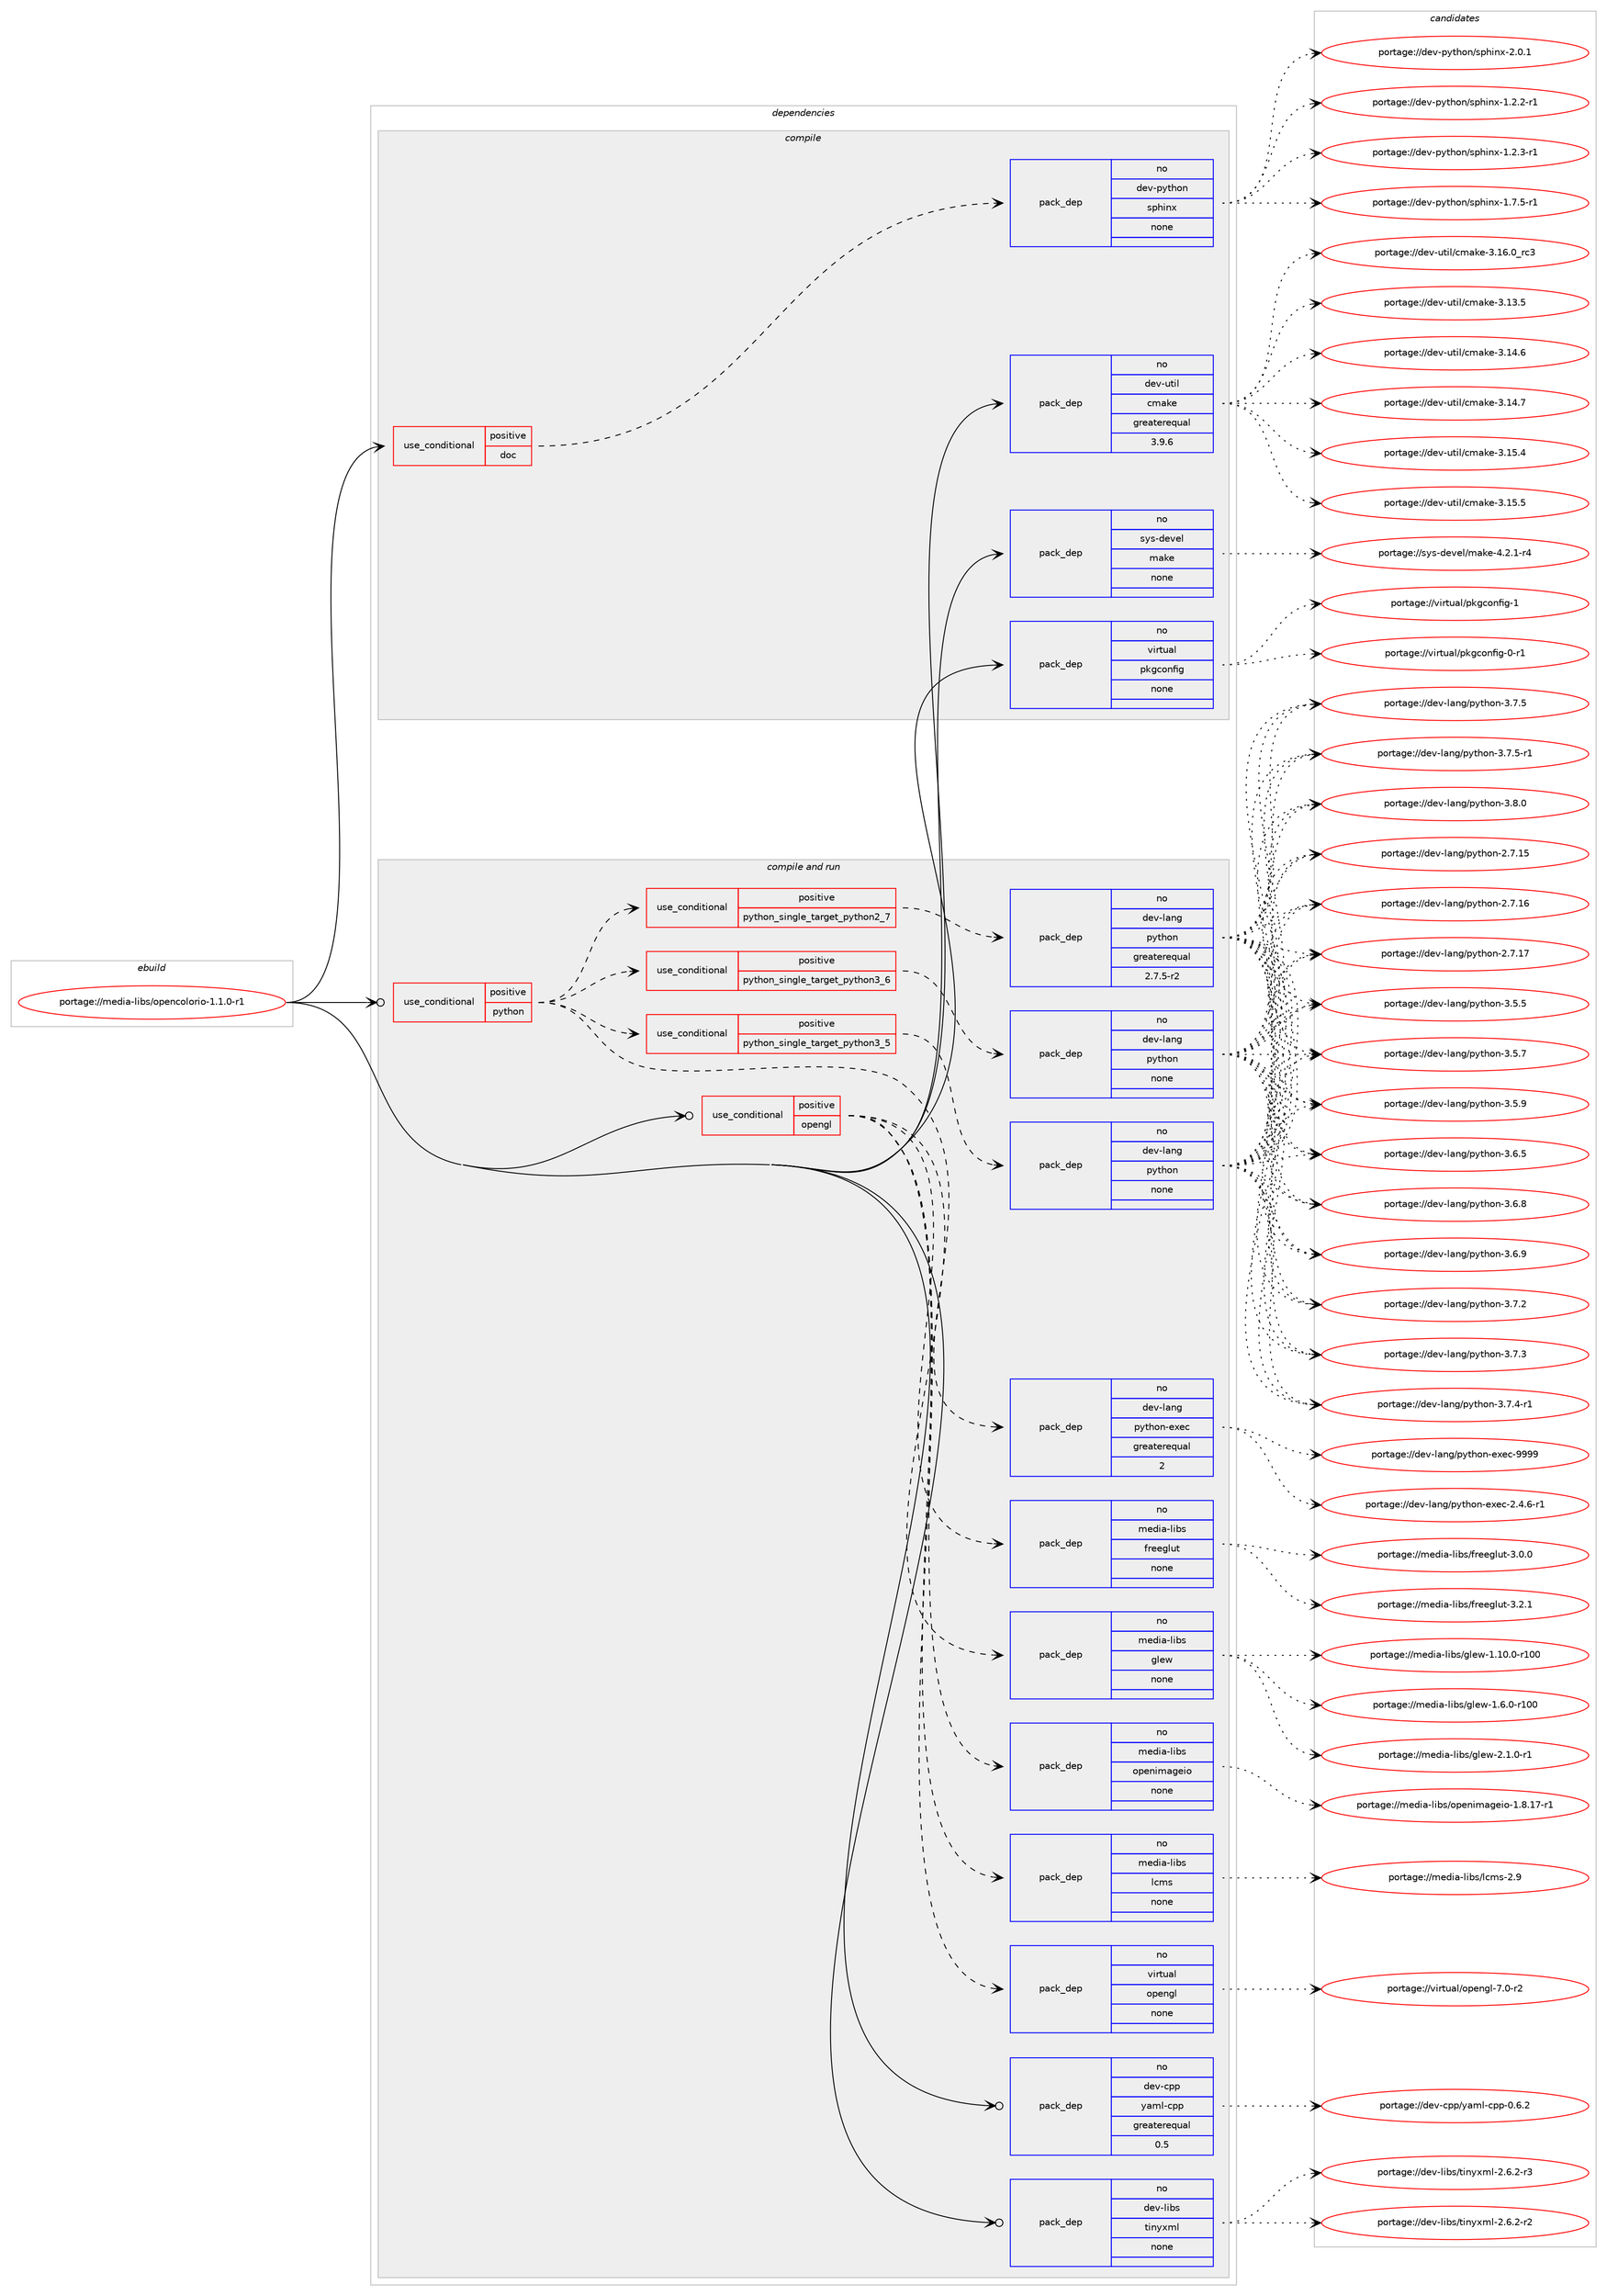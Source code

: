 digraph prolog {

# *************
# Graph options
# *************

newrank=true;
concentrate=true;
compound=true;
graph [rankdir=LR,fontname=Helvetica,fontsize=10,ranksep=1.5];#, ranksep=2.5, nodesep=0.2];
edge  [arrowhead=vee];
node  [fontname=Helvetica,fontsize=10];

# **********
# The ebuild
# **********

subgraph cluster_leftcol {
color=gray;
rank=same;
label=<<i>ebuild</i>>;
id [label="portage://media-libs/opencolorio-1.1.0-r1", color=red, width=4, href="../media-libs/opencolorio-1.1.0-r1.svg"];
}

# ****************
# The dependencies
# ****************

subgraph cluster_midcol {
color=gray;
label=<<i>dependencies</i>>;
subgraph cluster_compile {
fillcolor="#eeeeee";
style=filled;
label=<<i>compile</i>>;
subgraph cond80818 {
dependency323309 [label=<<TABLE BORDER="0" CELLBORDER="1" CELLSPACING="0" CELLPADDING="4"><TR><TD ROWSPAN="3" CELLPADDING="10">use_conditional</TD></TR><TR><TD>positive</TD></TR><TR><TD>doc</TD></TR></TABLE>>, shape=none, color=red];
subgraph pack237187 {
dependency323310 [label=<<TABLE BORDER="0" CELLBORDER="1" CELLSPACING="0" CELLPADDING="4" WIDTH="220"><TR><TD ROWSPAN="6" CELLPADDING="30">pack_dep</TD></TR><TR><TD WIDTH="110">no</TD></TR><TR><TD>dev-python</TD></TR><TR><TD>sphinx</TD></TR><TR><TD>none</TD></TR><TR><TD></TD></TR></TABLE>>, shape=none, color=blue];
}
dependency323309:e -> dependency323310:w [weight=20,style="dashed",arrowhead="vee"];
}
id:e -> dependency323309:w [weight=20,style="solid",arrowhead="vee"];
subgraph pack237188 {
dependency323311 [label=<<TABLE BORDER="0" CELLBORDER="1" CELLSPACING="0" CELLPADDING="4" WIDTH="220"><TR><TD ROWSPAN="6" CELLPADDING="30">pack_dep</TD></TR><TR><TD WIDTH="110">no</TD></TR><TR><TD>dev-util</TD></TR><TR><TD>cmake</TD></TR><TR><TD>greaterequal</TD></TR><TR><TD>3.9.6</TD></TR></TABLE>>, shape=none, color=blue];
}
id:e -> dependency323311:w [weight=20,style="solid",arrowhead="vee"];
subgraph pack237189 {
dependency323312 [label=<<TABLE BORDER="0" CELLBORDER="1" CELLSPACING="0" CELLPADDING="4" WIDTH="220"><TR><TD ROWSPAN="6" CELLPADDING="30">pack_dep</TD></TR><TR><TD WIDTH="110">no</TD></TR><TR><TD>sys-devel</TD></TR><TR><TD>make</TD></TR><TR><TD>none</TD></TR><TR><TD></TD></TR></TABLE>>, shape=none, color=blue];
}
id:e -> dependency323312:w [weight=20,style="solid",arrowhead="vee"];
subgraph pack237190 {
dependency323313 [label=<<TABLE BORDER="0" CELLBORDER="1" CELLSPACING="0" CELLPADDING="4" WIDTH="220"><TR><TD ROWSPAN="6" CELLPADDING="30">pack_dep</TD></TR><TR><TD WIDTH="110">no</TD></TR><TR><TD>virtual</TD></TR><TR><TD>pkgconfig</TD></TR><TR><TD>none</TD></TR><TR><TD></TD></TR></TABLE>>, shape=none, color=blue];
}
id:e -> dependency323313:w [weight=20,style="solid",arrowhead="vee"];
}
subgraph cluster_compileandrun {
fillcolor="#eeeeee";
style=filled;
label=<<i>compile and run</i>>;
subgraph cond80819 {
dependency323314 [label=<<TABLE BORDER="0" CELLBORDER="1" CELLSPACING="0" CELLPADDING="4"><TR><TD ROWSPAN="3" CELLPADDING="10">use_conditional</TD></TR><TR><TD>positive</TD></TR><TR><TD>opengl</TD></TR></TABLE>>, shape=none, color=red];
subgraph pack237191 {
dependency323315 [label=<<TABLE BORDER="0" CELLBORDER="1" CELLSPACING="0" CELLPADDING="4" WIDTH="220"><TR><TD ROWSPAN="6" CELLPADDING="30">pack_dep</TD></TR><TR><TD WIDTH="110">no</TD></TR><TR><TD>media-libs</TD></TR><TR><TD>lcms</TD></TR><TR><TD>none</TD></TR><TR><TD></TD></TR></TABLE>>, shape=none, color=blue];
}
dependency323314:e -> dependency323315:w [weight=20,style="dashed",arrowhead="vee"];
subgraph pack237192 {
dependency323316 [label=<<TABLE BORDER="0" CELLBORDER="1" CELLSPACING="0" CELLPADDING="4" WIDTH="220"><TR><TD ROWSPAN="6" CELLPADDING="30">pack_dep</TD></TR><TR><TD WIDTH="110">no</TD></TR><TR><TD>media-libs</TD></TR><TR><TD>openimageio</TD></TR><TR><TD>none</TD></TR><TR><TD></TD></TR></TABLE>>, shape=none, color=blue];
}
dependency323314:e -> dependency323316:w [weight=20,style="dashed",arrowhead="vee"];
subgraph pack237193 {
dependency323317 [label=<<TABLE BORDER="0" CELLBORDER="1" CELLSPACING="0" CELLPADDING="4" WIDTH="220"><TR><TD ROWSPAN="6" CELLPADDING="30">pack_dep</TD></TR><TR><TD WIDTH="110">no</TD></TR><TR><TD>media-libs</TD></TR><TR><TD>glew</TD></TR><TR><TD>none</TD></TR><TR><TD></TD></TR></TABLE>>, shape=none, color=blue];
}
dependency323314:e -> dependency323317:w [weight=20,style="dashed",arrowhead="vee"];
subgraph pack237194 {
dependency323318 [label=<<TABLE BORDER="0" CELLBORDER="1" CELLSPACING="0" CELLPADDING="4" WIDTH="220"><TR><TD ROWSPAN="6" CELLPADDING="30">pack_dep</TD></TR><TR><TD WIDTH="110">no</TD></TR><TR><TD>media-libs</TD></TR><TR><TD>freeglut</TD></TR><TR><TD>none</TD></TR><TR><TD></TD></TR></TABLE>>, shape=none, color=blue];
}
dependency323314:e -> dependency323318:w [weight=20,style="dashed",arrowhead="vee"];
subgraph pack237195 {
dependency323319 [label=<<TABLE BORDER="0" CELLBORDER="1" CELLSPACING="0" CELLPADDING="4" WIDTH="220"><TR><TD ROWSPAN="6" CELLPADDING="30">pack_dep</TD></TR><TR><TD WIDTH="110">no</TD></TR><TR><TD>virtual</TD></TR><TR><TD>opengl</TD></TR><TR><TD>none</TD></TR><TR><TD></TD></TR></TABLE>>, shape=none, color=blue];
}
dependency323314:e -> dependency323319:w [weight=20,style="dashed",arrowhead="vee"];
}
id:e -> dependency323314:w [weight=20,style="solid",arrowhead="odotvee"];
subgraph cond80820 {
dependency323320 [label=<<TABLE BORDER="0" CELLBORDER="1" CELLSPACING="0" CELLPADDING="4"><TR><TD ROWSPAN="3" CELLPADDING="10">use_conditional</TD></TR><TR><TD>positive</TD></TR><TR><TD>python</TD></TR></TABLE>>, shape=none, color=red];
subgraph cond80821 {
dependency323321 [label=<<TABLE BORDER="0" CELLBORDER="1" CELLSPACING="0" CELLPADDING="4"><TR><TD ROWSPAN="3" CELLPADDING="10">use_conditional</TD></TR><TR><TD>positive</TD></TR><TR><TD>python_single_target_python2_7</TD></TR></TABLE>>, shape=none, color=red];
subgraph pack237196 {
dependency323322 [label=<<TABLE BORDER="0" CELLBORDER="1" CELLSPACING="0" CELLPADDING="4" WIDTH="220"><TR><TD ROWSPAN="6" CELLPADDING="30">pack_dep</TD></TR><TR><TD WIDTH="110">no</TD></TR><TR><TD>dev-lang</TD></TR><TR><TD>python</TD></TR><TR><TD>greaterequal</TD></TR><TR><TD>2.7.5-r2</TD></TR></TABLE>>, shape=none, color=blue];
}
dependency323321:e -> dependency323322:w [weight=20,style="dashed",arrowhead="vee"];
}
dependency323320:e -> dependency323321:w [weight=20,style="dashed",arrowhead="vee"];
subgraph cond80822 {
dependency323323 [label=<<TABLE BORDER="0" CELLBORDER="1" CELLSPACING="0" CELLPADDING="4"><TR><TD ROWSPAN="3" CELLPADDING="10">use_conditional</TD></TR><TR><TD>positive</TD></TR><TR><TD>python_single_target_python3_5</TD></TR></TABLE>>, shape=none, color=red];
subgraph pack237197 {
dependency323324 [label=<<TABLE BORDER="0" CELLBORDER="1" CELLSPACING="0" CELLPADDING="4" WIDTH="220"><TR><TD ROWSPAN="6" CELLPADDING="30">pack_dep</TD></TR><TR><TD WIDTH="110">no</TD></TR><TR><TD>dev-lang</TD></TR><TR><TD>python</TD></TR><TR><TD>none</TD></TR><TR><TD></TD></TR></TABLE>>, shape=none, color=blue];
}
dependency323323:e -> dependency323324:w [weight=20,style="dashed",arrowhead="vee"];
}
dependency323320:e -> dependency323323:w [weight=20,style="dashed",arrowhead="vee"];
subgraph cond80823 {
dependency323325 [label=<<TABLE BORDER="0" CELLBORDER="1" CELLSPACING="0" CELLPADDING="4"><TR><TD ROWSPAN="3" CELLPADDING="10">use_conditional</TD></TR><TR><TD>positive</TD></TR><TR><TD>python_single_target_python3_6</TD></TR></TABLE>>, shape=none, color=red];
subgraph pack237198 {
dependency323326 [label=<<TABLE BORDER="0" CELLBORDER="1" CELLSPACING="0" CELLPADDING="4" WIDTH="220"><TR><TD ROWSPAN="6" CELLPADDING="30">pack_dep</TD></TR><TR><TD WIDTH="110">no</TD></TR><TR><TD>dev-lang</TD></TR><TR><TD>python</TD></TR><TR><TD>none</TD></TR><TR><TD></TD></TR></TABLE>>, shape=none, color=blue];
}
dependency323325:e -> dependency323326:w [weight=20,style="dashed",arrowhead="vee"];
}
dependency323320:e -> dependency323325:w [weight=20,style="dashed",arrowhead="vee"];
subgraph pack237199 {
dependency323327 [label=<<TABLE BORDER="0" CELLBORDER="1" CELLSPACING="0" CELLPADDING="4" WIDTH="220"><TR><TD ROWSPAN="6" CELLPADDING="30">pack_dep</TD></TR><TR><TD WIDTH="110">no</TD></TR><TR><TD>dev-lang</TD></TR><TR><TD>python-exec</TD></TR><TR><TD>greaterequal</TD></TR><TR><TD>2</TD></TR></TABLE>>, shape=none, color=blue];
}
dependency323320:e -> dependency323327:w [weight=20,style="dashed",arrowhead="vee"];
}
id:e -> dependency323320:w [weight=20,style="solid",arrowhead="odotvee"];
subgraph pack237200 {
dependency323328 [label=<<TABLE BORDER="0" CELLBORDER="1" CELLSPACING="0" CELLPADDING="4" WIDTH="220"><TR><TD ROWSPAN="6" CELLPADDING="30">pack_dep</TD></TR><TR><TD WIDTH="110">no</TD></TR><TR><TD>dev-cpp</TD></TR><TR><TD>yaml-cpp</TD></TR><TR><TD>greaterequal</TD></TR><TR><TD>0.5</TD></TR></TABLE>>, shape=none, color=blue];
}
id:e -> dependency323328:w [weight=20,style="solid",arrowhead="odotvee"];
subgraph pack237201 {
dependency323329 [label=<<TABLE BORDER="0" CELLBORDER="1" CELLSPACING="0" CELLPADDING="4" WIDTH="220"><TR><TD ROWSPAN="6" CELLPADDING="30">pack_dep</TD></TR><TR><TD WIDTH="110">no</TD></TR><TR><TD>dev-libs</TD></TR><TR><TD>tinyxml</TD></TR><TR><TD>none</TD></TR><TR><TD></TD></TR></TABLE>>, shape=none, color=blue];
}
id:e -> dependency323329:w [weight=20,style="solid",arrowhead="odotvee"];
}
subgraph cluster_run {
fillcolor="#eeeeee";
style=filled;
label=<<i>run</i>>;
}
}

# **************
# The candidates
# **************

subgraph cluster_choices {
rank=same;
color=gray;
label=<<i>candidates</i>>;

subgraph choice237187 {
color=black;
nodesep=1;
choiceportage10010111845112121116104111110471151121041051101204549465046504511449 [label="portage://dev-python/sphinx-1.2.2-r1", color=red, width=4,href="../dev-python/sphinx-1.2.2-r1.svg"];
choiceportage10010111845112121116104111110471151121041051101204549465046514511449 [label="portage://dev-python/sphinx-1.2.3-r1", color=red, width=4,href="../dev-python/sphinx-1.2.3-r1.svg"];
choiceportage10010111845112121116104111110471151121041051101204549465546534511449 [label="portage://dev-python/sphinx-1.7.5-r1", color=red, width=4,href="../dev-python/sphinx-1.7.5-r1.svg"];
choiceportage1001011184511212111610411111047115112104105110120455046484649 [label="portage://dev-python/sphinx-2.0.1", color=red, width=4,href="../dev-python/sphinx-2.0.1.svg"];
dependency323310:e -> choiceportage10010111845112121116104111110471151121041051101204549465046504511449:w [style=dotted,weight="100"];
dependency323310:e -> choiceportage10010111845112121116104111110471151121041051101204549465046514511449:w [style=dotted,weight="100"];
dependency323310:e -> choiceportage10010111845112121116104111110471151121041051101204549465546534511449:w [style=dotted,weight="100"];
dependency323310:e -> choiceportage1001011184511212111610411111047115112104105110120455046484649:w [style=dotted,weight="100"];
}
subgraph choice237188 {
color=black;
nodesep=1;
choiceportage1001011184511711610510847991099710710145514649514653 [label="portage://dev-util/cmake-3.13.5", color=red, width=4,href="../dev-util/cmake-3.13.5.svg"];
choiceportage1001011184511711610510847991099710710145514649524654 [label="portage://dev-util/cmake-3.14.6", color=red, width=4,href="../dev-util/cmake-3.14.6.svg"];
choiceportage1001011184511711610510847991099710710145514649524655 [label="portage://dev-util/cmake-3.14.7", color=red, width=4,href="../dev-util/cmake-3.14.7.svg"];
choiceportage1001011184511711610510847991099710710145514649534652 [label="portage://dev-util/cmake-3.15.4", color=red, width=4,href="../dev-util/cmake-3.15.4.svg"];
choiceportage1001011184511711610510847991099710710145514649534653 [label="portage://dev-util/cmake-3.15.5", color=red, width=4,href="../dev-util/cmake-3.15.5.svg"];
choiceportage1001011184511711610510847991099710710145514649544648951149951 [label="portage://dev-util/cmake-3.16.0_rc3", color=red, width=4,href="../dev-util/cmake-3.16.0_rc3.svg"];
dependency323311:e -> choiceportage1001011184511711610510847991099710710145514649514653:w [style=dotted,weight="100"];
dependency323311:e -> choiceportage1001011184511711610510847991099710710145514649524654:w [style=dotted,weight="100"];
dependency323311:e -> choiceportage1001011184511711610510847991099710710145514649524655:w [style=dotted,weight="100"];
dependency323311:e -> choiceportage1001011184511711610510847991099710710145514649534652:w [style=dotted,weight="100"];
dependency323311:e -> choiceportage1001011184511711610510847991099710710145514649534653:w [style=dotted,weight="100"];
dependency323311:e -> choiceportage1001011184511711610510847991099710710145514649544648951149951:w [style=dotted,weight="100"];
}
subgraph choice237189 {
color=black;
nodesep=1;
choiceportage1151211154510010111810110847109971071014552465046494511452 [label="portage://sys-devel/make-4.2.1-r4", color=red, width=4,href="../sys-devel/make-4.2.1-r4.svg"];
dependency323312:e -> choiceportage1151211154510010111810110847109971071014552465046494511452:w [style=dotted,weight="100"];
}
subgraph choice237190 {
color=black;
nodesep=1;
choiceportage11810511411611797108471121071039911111010210510345484511449 [label="portage://virtual/pkgconfig-0-r1", color=red, width=4,href="../virtual/pkgconfig-0-r1.svg"];
choiceportage1181051141161179710847112107103991111101021051034549 [label="portage://virtual/pkgconfig-1", color=red, width=4,href="../virtual/pkgconfig-1.svg"];
dependency323313:e -> choiceportage11810511411611797108471121071039911111010210510345484511449:w [style=dotted,weight="100"];
dependency323313:e -> choiceportage1181051141161179710847112107103991111101021051034549:w [style=dotted,weight="100"];
}
subgraph choice237191 {
color=black;
nodesep=1;
choiceportage109101100105974510810598115471089910911545504657 [label="portage://media-libs/lcms-2.9", color=red, width=4,href="../media-libs/lcms-2.9.svg"];
dependency323315:e -> choiceportage109101100105974510810598115471089910911545504657:w [style=dotted,weight="100"];
}
subgraph choice237192 {
color=black;
nodesep=1;
choiceportage1091011001059745108105981154711111210111010510997103101105111454946564649554511449 [label="portage://media-libs/openimageio-1.8.17-r1", color=red, width=4,href="../media-libs/openimageio-1.8.17-r1.svg"];
dependency323316:e -> choiceportage1091011001059745108105981154711111210111010510997103101105111454946564649554511449:w [style=dotted,weight="100"];
}
subgraph choice237193 {
color=black;
nodesep=1;
choiceportage109101100105974510810598115471031081011194549464948464845114494848 [label="portage://media-libs/glew-1.10.0-r100", color=red, width=4,href="../media-libs/glew-1.10.0-r100.svg"];
choiceportage1091011001059745108105981154710310810111945494654464845114494848 [label="portage://media-libs/glew-1.6.0-r100", color=red, width=4,href="../media-libs/glew-1.6.0-r100.svg"];
choiceportage109101100105974510810598115471031081011194550464946484511449 [label="portage://media-libs/glew-2.1.0-r1", color=red, width=4,href="../media-libs/glew-2.1.0-r1.svg"];
dependency323317:e -> choiceportage109101100105974510810598115471031081011194549464948464845114494848:w [style=dotted,weight="100"];
dependency323317:e -> choiceportage1091011001059745108105981154710310810111945494654464845114494848:w [style=dotted,weight="100"];
dependency323317:e -> choiceportage109101100105974510810598115471031081011194550464946484511449:w [style=dotted,weight="100"];
}
subgraph choice237194 {
color=black;
nodesep=1;
choiceportage10910110010597451081059811547102114101101103108117116455146484648 [label="portage://media-libs/freeglut-3.0.0", color=red, width=4,href="../media-libs/freeglut-3.0.0.svg"];
choiceportage10910110010597451081059811547102114101101103108117116455146504649 [label="portage://media-libs/freeglut-3.2.1", color=red, width=4,href="../media-libs/freeglut-3.2.1.svg"];
dependency323318:e -> choiceportage10910110010597451081059811547102114101101103108117116455146484648:w [style=dotted,weight="100"];
dependency323318:e -> choiceportage10910110010597451081059811547102114101101103108117116455146504649:w [style=dotted,weight="100"];
}
subgraph choice237195 {
color=black;
nodesep=1;
choiceportage1181051141161179710847111112101110103108455546484511450 [label="portage://virtual/opengl-7.0-r2", color=red, width=4,href="../virtual/opengl-7.0-r2.svg"];
dependency323319:e -> choiceportage1181051141161179710847111112101110103108455546484511450:w [style=dotted,weight="100"];
}
subgraph choice237196 {
color=black;
nodesep=1;
choiceportage10010111845108971101034711212111610411111045504655464953 [label="portage://dev-lang/python-2.7.15", color=red, width=4,href="../dev-lang/python-2.7.15.svg"];
choiceportage10010111845108971101034711212111610411111045504655464954 [label="portage://dev-lang/python-2.7.16", color=red, width=4,href="../dev-lang/python-2.7.16.svg"];
choiceportage10010111845108971101034711212111610411111045504655464955 [label="portage://dev-lang/python-2.7.17", color=red, width=4,href="../dev-lang/python-2.7.17.svg"];
choiceportage100101118451089711010347112121116104111110455146534653 [label="portage://dev-lang/python-3.5.5", color=red, width=4,href="../dev-lang/python-3.5.5.svg"];
choiceportage100101118451089711010347112121116104111110455146534655 [label="portage://dev-lang/python-3.5.7", color=red, width=4,href="../dev-lang/python-3.5.7.svg"];
choiceportage100101118451089711010347112121116104111110455146534657 [label="portage://dev-lang/python-3.5.9", color=red, width=4,href="../dev-lang/python-3.5.9.svg"];
choiceportage100101118451089711010347112121116104111110455146544653 [label="portage://dev-lang/python-3.6.5", color=red, width=4,href="../dev-lang/python-3.6.5.svg"];
choiceportage100101118451089711010347112121116104111110455146544656 [label="portage://dev-lang/python-3.6.8", color=red, width=4,href="../dev-lang/python-3.6.8.svg"];
choiceportage100101118451089711010347112121116104111110455146544657 [label="portage://dev-lang/python-3.6.9", color=red, width=4,href="../dev-lang/python-3.6.9.svg"];
choiceportage100101118451089711010347112121116104111110455146554650 [label="portage://dev-lang/python-3.7.2", color=red, width=4,href="../dev-lang/python-3.7.2.svg"];
choiceportage100101118451089711010347112121116104111110455146554651 [label="portage://dev-lang/python-3.7.3", color=red, width=4,href="../dev-lang/python-3.7.3.svg"];
choiceportage1001011184510897110103471121211161041111104551465546524511449 [label="portage://dev-lang/python-3.7.4-r1", color=red, width=4,href="../dev-lang/python-3.7.4-r1.svg"];
choiceportage100101118451089711010347112121116104111110455146554653 [label="portage://dev-lang/python-3.7.5", color=red, width=4,href="../dev-lang/python-3.7.5.svg"];
choiceportage1001011184510897110103471121211161041111104551465546534511449 [label="portage://dev-lang/python-3.7.5-r1", color=red, width=4,href="../dev-lang/python-3.7.5-r1.svg"];
choiceportage100101118451089711010347112121116104111110455146564648 [label="portage://dev-lang/python-3.8.0", color=red, width=4,href="../dev-lang/python-3.8.0.svg"];
dependency323322:e -> choiceportage10010111845108971101034711212111610411111045504655464953:w [style=dotted,weight="100"];
dependency323322:e -> choiceportage10010111845108971101034711212111610411111045504655464954:w [style=dotted,weight="100"];
dependency323322:e -> choiceportage10010111845108971101034711212111610411111045504655464955:w [style=dotted,weight="100"];
dependency323322:e -> choiceportage100101118451089711010347112121116104111110455146534653:w [style=dotted,weight="100"];
dependency323322:e -> choiceportage100101118451089711010347112121116104111110455146534655:w [style=dotted,weight="100"];
dependency323322:e -> choiceportage100101118451089711010347112121116104111110455146534657:w [style=dotted,weight="100"];
dependency323322:e -> choiceportage100101118451089711010347112121116104111110455146544653:w [style=dotted,weight="100"];
dependency323322:e -> choiceportage100101118451089711010347112121116104111110455146544656:w [style=dotted,weight="100"];
dependency323322:e -> choiceportage100101118451089711010347112121116104111110455146544657:w [style=dotted,weight="100"];
dependency323322:e -> choiceportage100101118451089711010347112121116104111110455146554650:w [style=dotted,weight="100"];
dependency323322:e -> choiceportage100101118451089711010347112121116104111110455146554651:w [style=dotted,weight="100"];
dependency323322:e -> choiceportage1001011184510897110103471121211161041111104551465546524511449:w [style=dotted,weight="100"];
dependency323322:e -> choiceportage100101118451089711010347112121116104111110455146554653:w [style=dotted,weight="100"];
dependency323322:e -> choiceportage1001011184510897110103471121211161041111104551465546534511449:w [style=dotted,weight="100"];
dependency323322:e -> choiceportage100101118451089711010347112121116104111110455146564648:w [style=dotted,weight="100"];
}
subgraph choice237197 {
color=black;
nodesep=1;
choiceportage10010111845108971101034711212111610411111045504655464953 [label="portage://dev-lang/python-2.7.15", color=red, width=4,href="../dev-lang/python-2.7.15.svg"];
choiceportage10010111845108971101034711212111610411111045504655464954 [label="portage://dev-lang/python-2.7.16", color=red, width=4,href="../dev-lang/python-2.7.16.svg"];
choiceportage10010111845108971101034711212111610411111045504655464955 [label="portage://dev-lang/python-2.7.17", color=red, width=4,href="../dev-lang/python-2.7.17.svg"];
choiceportage100101118451089711010347112121116104111110455146534653 [label="portage://dev-lang/python-3.5.5", color=red, width=4,href="../dev-lang/python-3.5.5.svg"];
choiceportage100101118451089711010347112121116104111110455146534655 [label="portage://dev-lang/python-3.5.7", color=red, width=4,href="../dev-lang/python-3.5.7.svg"];
choiceportage100101118451089711010347112121116104111110455146534657 [label="portage://dev-lang/python-3.5.9", color=red, width=4,href="../dev-lang/python-3.5.9.svg"];
choiceportage100101118451089711010347112121116104111110455146544653 [label="portage://dev-lang/python-3.6.5", color=red, width=4,href="../dev-lang/python-3.6.5.svg"];
choiceportage100101118451089711010347112121116104111110455146544656 [label="portage://dev-lang/python-3.6.8", color=red, width=4,href="../dev-lang/python-3.6.8.svg"];
choiceportage100101118451089711010347112121116104111110455146544657 [label="portage://dev-lang/python-3.6.9", color=red, width=4,href="../dev-lang/python-3.6.9.svg"];
choiceportage100101118451089711010347112121116104111110455146554650 [label="portage://dev-lang/python-3.7.2", color=red, width=4,href="../dev-lang/python-3.7.2.svg"];
choiceportage100101118451089711010347112121116104111110455146554651 [label="portage://dev-lang/python-3.7.3", color=red, width=4,href="../dev-lang/python-3.7.3.svg"];
choiceportage1001011184510897110103471121211161041111104551465546524511449 [label="portage://dev-lang/python-3.7.4-r1", color=red, width=4,href="../dev-lang/python-3.7.4-r1.svg"];
choiceportage100101118451089711010347112121116104111110455146554653 [label="portage://dev-lang/python-3.7.5", color=red, width=4,href="../dev-lang/python-3.7.5.svg"];
choiceportage1001011184510897110103471121211161041111104551465546534511449 [label="portage://dev-lang/python-3.7.5-r1", color=red, width=4,href="../dev-lang/python-3.7.5-r1.svg"];
choiceportage100101118451089711010347112121116104111110455146564648 [label="portage://dev-lang/python-3.8.0", color=red, width=4,href="../dev-lang/python-3.8.0.svg"];
dependency323324:e -> choiceportage10010111845108971101034711212111610411111045504655464953:w [style=dotted,weight="100"];
dependency323324:e -> choiceportage10010111845108971101034711212111610411111045504655464954:w [style=dotted,weight="100"];
dependency323324:e -> choiceportage10010111845108971101034711212111610411111045504655464955:w [style=dotted,weight="100"];
dependency323324:e -> choiceportage100101118451089711010347112121116104111110455146534653:w [style=dotted,weight="100"];
dependency323324:e -> choiceportage100101118451089711010347112121116104111110455146534655:w [style=dotted,weight="100"];
dependency323324:e -> choiceportage100101118451089711010347112121116104111110455146534657:w [style=dotted,weight="100"];
dependency323324:e -> choiceportage100101118451089711010347112121116104111110455146544653:w [style=dotted,weight="100"];
dependency323324:e -> choiceportage100101118451089711010347112121116104111110455146544656:w [style=dotted,weight="100"];
dependency323324:e -> choiceportage100101118451089711010347112121116104111110455146544657:w [style=dotted,weight="100"];
dependency323324:e -> choiceportage100101118451089711010347112121116104111110455146554650:w [style=dotted,weight="100"];
dependency323324:e -> choiceportage100101118451089711010347112121116104111110455146554651:w [style=dotted,weight="100"];
dependency323324:e -> choiceportage1001011184510897110103471121211161041111104551465546524511449:w [style=dotted,weight="100"];
dependency323324:e -> choiceportage100101118451089711010347112121116104111110455146554653:w [style=dotted,weight="100"];
dependency323324:e -> choiceportage1001011184510897110103471121211161041111104551465546534511449:w [style=dotted,weight="100"];
dependency323324:e -> choiceportage100101118451089711010347112121116104111110455146564648:w [style=dotted,weight="100"];
}
subgraph choice237198 {
color=black;
nodesep=1;
choiceportage10010111845108971101034711212111610411111045504655464953 [label="portage://dev-lang/python-2.7.15", color=red, width=4,href="../dev-lang/python-2.7.15.svg"];
choiceportage10010111845108971101034711212111610411111045504655464954 [label="portage://dev-lang/python-2.7.16", color=red, width=4,href="../dev-lang/python-2.7.16.svg"];
choiceportage10010111845108971101034711212111610411111045504655464955 [label="portage://dev-lang/python-2.7.17", color=red, width=4,href="../dev-lang/python-2.7.17.svg"];
choiceportage100101118451089711010347112121116104111110455146534653 [label="portage://dev-lang/python-3.5.5", color=red, width=4,href="../dev-lang/python-3.5.5.svg"];
choiceportage100101118451089711010347112121116104111110455146534655 [label="portage://dev-lang/python-3.5.7", color=red, width=4,href="../dev-lang/python-3.5.7.svg"];
choiceportage100101118451089711010347112121116104111110455146534657 [label="portage://dev-lang/python-3.5.9", color=red, width=4,href="../dev-lang/python-3.5.9.svg"];
choiceportage100101118451089711010347112121116104111110455146544653 [label="portage://dev-lang/python-3.6.5", color=red, width=4,href="../dev-lang/python-3.6.5.svg"];
choiceportage100101118451089711010347112121116104111110455146544656 [label="portage://dev-lang/python-3.6.8", color=red, width=4,href="../dev-lang/python-3.6.8.svg"];
choiceportage100101118451089711010347112121116104111110455146544657 [label="portage://dev-lang/python-3.6.9", color=red, width=4,href="../dev-lang/python-3.6.9.svg"];
choiceportage100101118451089711010347112121116104111110455146554650 [label="portage://dev-lang/python-3.7.2", color=red, width=4,href="../dev-lang/python-3.7.2.svg"];
choiceportage100101118451089711010347112121116104111110455146554651 [label="portage://dev-lang/python-3.7.3", color=red, width=4,href="../dev-lang/python-3.7.3.svg"];
choiceportage1001011184510897110103471121211161041111104551465546524511449 [label="portage://dev-lang/python-3.7.4-r1", color=red, width=4,href="../dev-lang/python-3.7.4-r1.svg"];
choiceportage100101118451089711010347112121116104111110455146554653 [label="portage://dev-lang/python-3.7.5", color=red, width=4,href="../dev-lang/python-3.7.5.svg"];
choiceportage1001011184510897110103471121211161041111104551465546534511449 [label="portage://dev-lang/python-3.7.5-r1", color=red, width=4,href="../dev-lang/python-3.7.5-r1.svg"];
choiceportage100101118451089711010347112121116104111110455146564648 [label="portage://dev-lang/python-3.8.0", color=red, width=4,href="../dev-lang/python-3.8.0.svg"];
dependency323326:e -> choiceportage10010111845108971101034711212111610411111045504655464953:w [style=dotted,weight="100"];
dependency323326:e -> choiceportage10010111845108971101034711212111610411111045504655464954:w [style=dotted,weight="100"];
dependency323326:e -> choiceportage10010111845108971101034711212111610411111045504655464955:w [style=dotted,weight="100"];
dependency323326:e -> choiceportage100101118451089711010347112121116104111110455146534653:w [style=dotted,weight="100"];
dependency323326:e -> choiceportage100101118451089711010347112121116104111110455146534655:w [style=dotted,weight="100"];
dependency323326:e -> choiceportage100101118451089711010347112121116104111110455146534657:w [style=dotted,weight="100"];
dependency323326:e -> choiceportage100101118451089711010347112121116104111110455146544653:w [style=dotted,weight="100"];
dependency323326:e -> choiceportage100101118451089711010347112121116104111110455146544656:w [style=dotted,weight="100"];
dependency323326:e -> choiceportage100101118451089711010347112121116104111110455146544657:w [style=dotted,weight="100"];
dependency323326:e -> choiceportage100101118451089711010347112121116104111110455146554650:w [style=dotted,weight="100"];
dependency323326:e -> choiceportage100101118451089711010347112121116104111110455146554651:w [style=dotted,weight="100"];
dependency323326:e -> choiceportage1001011184510897110103471121211161041111104551465546524511449:w [style=dotted,weight="100"];
dependency323326:e -> choiceportage100101118451089711010347112121116104111110455146554653:w [style=dotted,weight="100"];
dependency323326:e -> choiceportage1001011184510897110103471121211161041111104551465546534511449:w [style=dotted,weight="100"];
dependency323326:e -> choiceportage100101118451089711010347112121116104111110455146564648:w [style=dotted,weight="100"];
}
subgraph choice237199 {
color=black;
nodesep=1;
choiceportage10010111845108971101034711212111610411111045101120101994550465246544511449 [label="portage://dev-lang/python-exec-2.4.6-r1", color=red, width=4,href="../dev-lang/python-exec-2.4.6-r1.svg"];
choiceportage10010111845108971101034711212111610411111045101120101994557575757 [label="portage://dev-lang/python-exec-9999", color=red, width=4,href="../dev-lang/python-exec-9999.svg"];
dependency323327:e -> choiceportage10010111845108971101034711212111610411111045101120101994550465246544511449:w [style=dotted,weight="100"];
dependency323327:e -> choiceportage10010111845108971101034711212111610411111045101120101994557575757:w [style=dotted,weight="100"];
}
subgraph choice237200 {
color=black;
nodesep=1;
choiceportage100101118459911211247121971091084599112112454846544650 [label="portage://dev-cpp/yaml-cpp-0.6.2", color=red, width=4,href="../dev-cpp/yaml-cpp-0.6.2.svg"];
dependency323328:e -> choiceportage100101118459911211247121971091084599112112454846544650:w [style=dotted,weight="100"];
}
subgraph choice237201 {
color=black;
nodesep=1;
choiceportage1001011184510810598115471161051101211201091084550465446504511450 [label="portage://dev-libs/tinyxml-2.6.2-r2", color=red, width=4,href="../dev-libs/tinyxml-2.6.2-r2.svg"];
choiceportage1001011184510810598115471161051101211201091084550465446504511451 [label="portage://dev-libs/tinyxml-2.6.2-r3", color=red, width=4,href="../dev-libs/tinyxml-2.6.2-r3.svg"];
dependency323329:e -> choiceportage1001011184510810598115471161051101211201091084550465446504511450:w [style=dotted,weight="100"];
dependency323329:e -> choiceportage1001011184510810598115471161051101211201091084550465446504511451:w [style=dotted,weight="100"];
}
}

}
